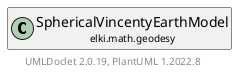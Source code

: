@startuml
    remove .*\.(Instance|Par|Parameterizer|Factory)$
    set namespaceSeparator none
    hide empty fields
    hide empty methods

    class "<size:14>SphericalVincentyEarthModel.Par\n<size:10>elki.math.geodesy" as elki.math.geodesy.SphericalVincentyEarthModel.Par [[SphericalVincentyEarthModel.Par.html]] {
        +make(): SphericalVincentyEarthModel
    }

    interface "<size:14>Parameterizer\n<size:10>elki.utilities.optionhandling" as elki.utilities.optionhandling.Parameterizer [[../../utilities/optionhandling/Parameterizer.html]] {
        {abstract} +make(): Object
    }
    class "<size:14>SphericalVincentyEarthModel\n<size:10>elki.math.geodesy" as elki.math.geodesy.SphericalVincentyEarthModel [[SphericalVincentyEarthModel.html]]

    elki.utilities.optionhandling.Parameterizer <|.. elki.math.geodesy.SphericalVincentyEarthModel.Par
    elki.math.geodesy.SphericalVincentyEarthModel +-- elki.math.geodesy.SphericalVincentyEarthModel.Par

    center footer UMLDoclet 2.0.19, PlantUML 1.2022.8
@enduml
